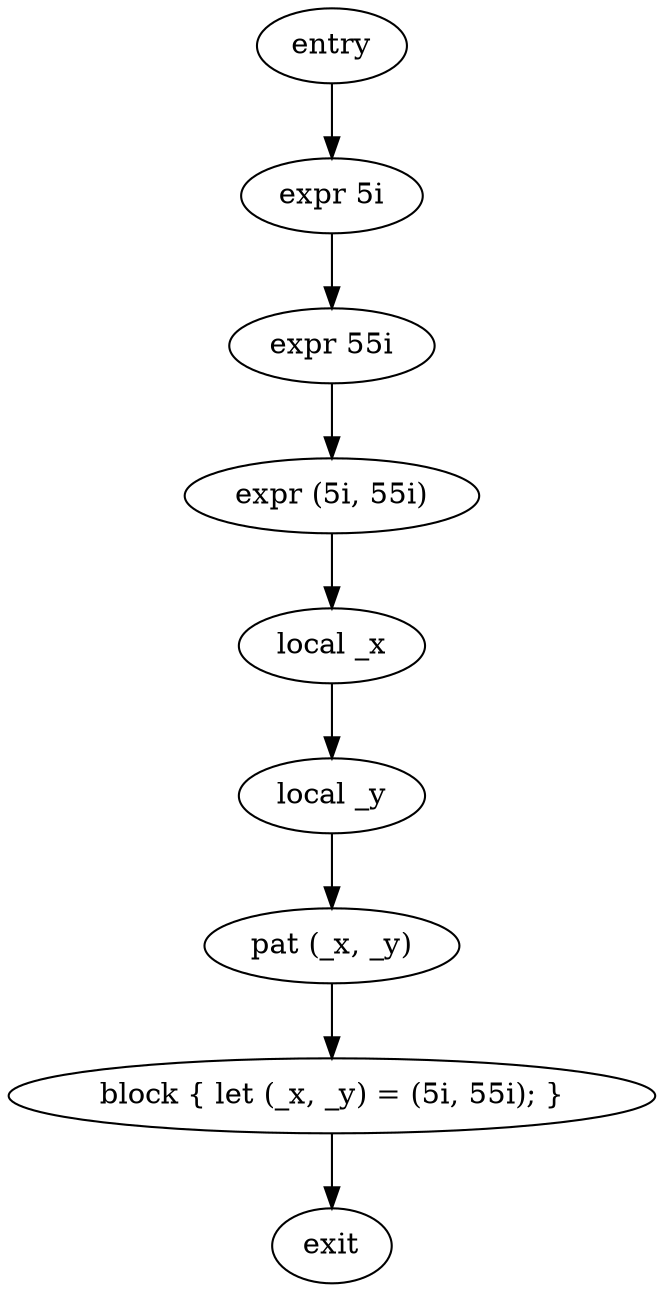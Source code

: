 digraph block {
    N0[label="entry"];
    N1[label="exit"];
    N2[label="expr 5i"];
    N3[label="expr 55i"];
    N4[label="expr (5i, 55i)"];
    N5[label="local _x"];
    N6[label="local _y"];
    N7[label="pat (_x, _y)"];
    N8[label="block { let (_x, _y) = (5i, 55i); }"];
    N0 -> N2;
    N2 -> N3;
    N3 -> N4;
    N4 -> N5;
    N5 -> N6;
    N6 -> N7;
    N7 -> N8;
    N8 -> N1;
}
